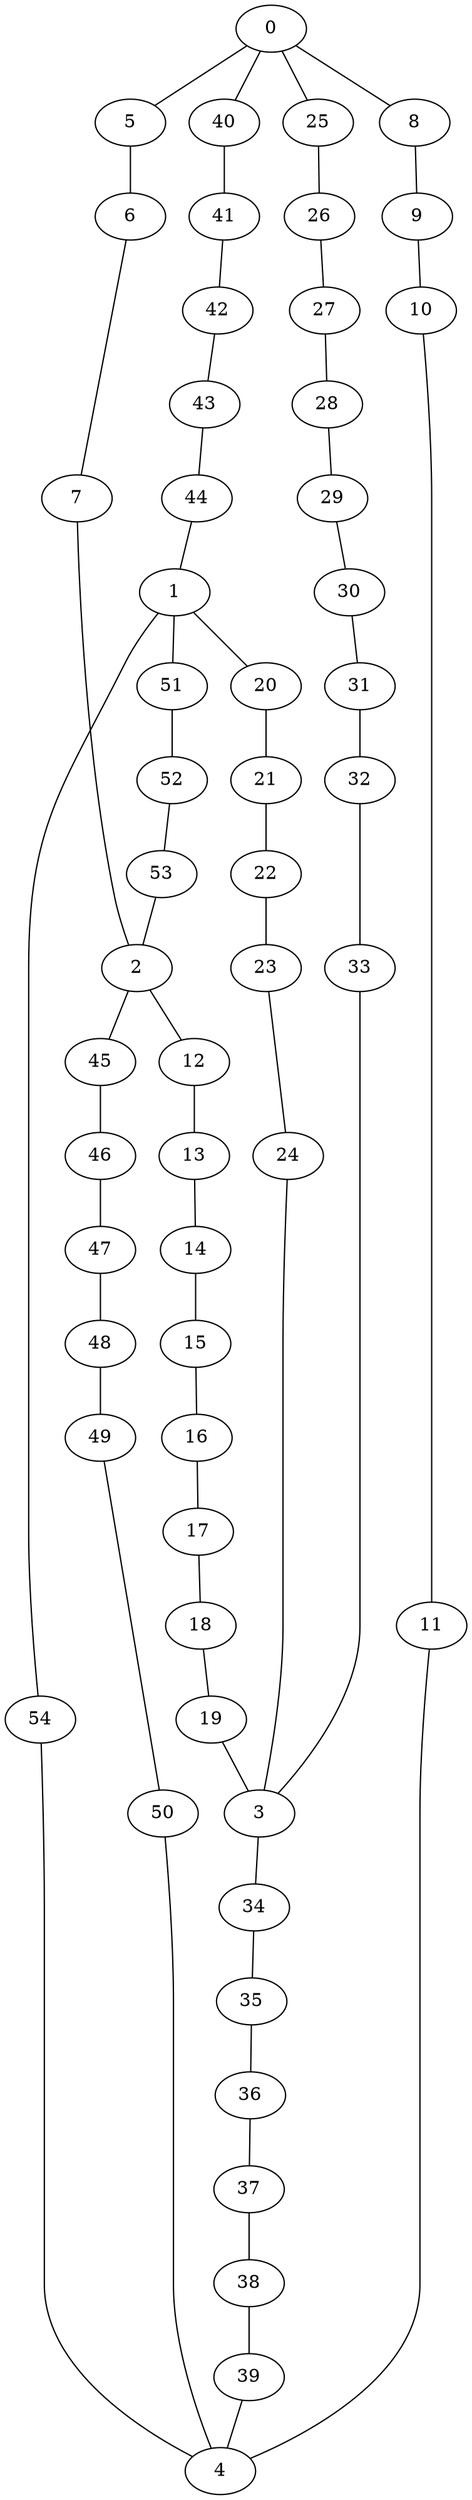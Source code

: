 graph {
	0 -- 5
	0 -- 8
	0 -- 25
	0 -- 40
	1 -- 20
	1 -- 51
	1 -- 54
	2 -- 12
	2 -- 45
	3 -- 34
	5 -- 6
	6 -- 7
	7 -- 2
	8 -- 9
	9 -- 10
	10 -- 11
	11 -- 4
	12 -- 13
	13 -- 14
	14 -- 15
	15 -- 16
	16 -- 17
	17 -- 18
	18 -- 19
	19 -- 3
	20 -- 21
	21 -- 22
	22 -- 23
	23 -- 24
	24 -- 3
	25 -- 26
	26 -- 27
	27 -- 28
	28 -- 29
	29 -- 30
	30 -- 31
	31 -- 32
	32 -- 33
	33 -- 3
	34 -- 35
	35 -- 36
	36 -- 37
	37 -- 38
	38 -- 39
	39 -- 4
	40 -- 41
	41 -- 42
	42 -- 43
	43 -- 44
	44 -- 1
	45 -- 46
	46 -- 47
	47 -- 48
	48 -- 49
	49 -- 50
	50 -- 4
	51 -- 52
	52 -- 53
	53 -- 2
	54 -- 4
}
